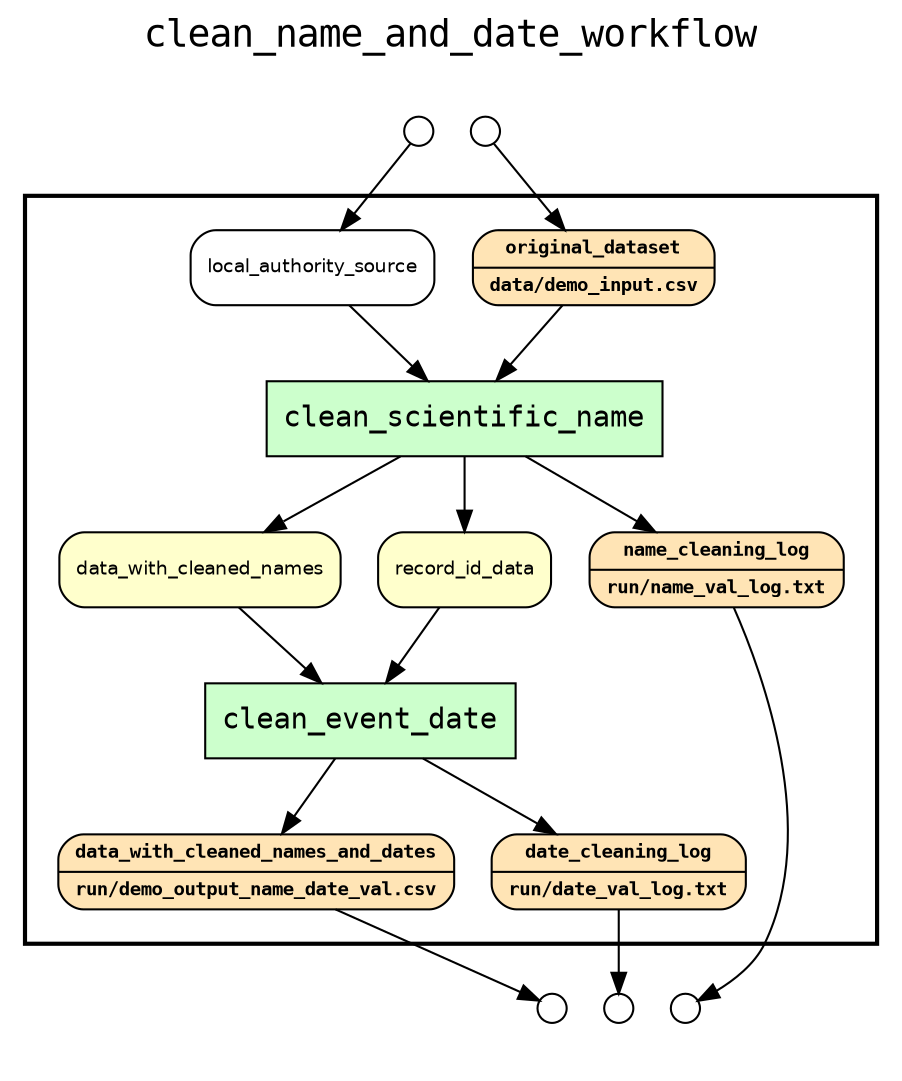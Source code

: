 
digraph yw_data_view {
rankdir=TB
fontname=Courier; fontsize=18; labelloc=t
label="clean_name_and_date_workflow"
subgraph cluster_workflow { label=""; color=black; penwidth=2
subgraph cluster_workflow_inner { label=""; color=white
node[shape=box style="filled" fillcolor="#CCFFCC" peripheries=1 fontname=Courier]
node[shape=box style="filled" fillcolor="#CCFFCC" peripheries=1 fontname=Courier]
clean_scientific_name
clean_event_date
node[shape=box style="rounded,filled" fillcolor="#FFE4B5" peripheries=1 fontname="Courier-Bold" fontsize=9]
original_dataset[shape=record rankdir=LR label="{<f0> original_dataset |<f1>data/demo_input.csv\l}"]
node[shape=box style="rounded,filled" fillcolor="#FFFFCC" peripheries=1 fontname=Helvetica]
data_with_cleaned_names
record_id_data
node[shape=box style="rounded,filled" fillcolor="#FFE4B5" peripheries=1 fontname="Courier-Bold" fontsize=9]
name_cleaning_log[shape=record rankdir=LR label="{<f0> name_cleaning_log |<f1>run/name_val_log.txt\l}"]
data_with_cleaned_names_and_dates[shape=record rankdir=LR label="{<f0> data_with_cleaned_names_and_dates |<f1>run/demo_output_name_date_val.csv\l}"]
date_cleaning_log[shape=record rankdir=LR label="{<f0> date_cleaning_log |<f1>run/date_val_log.txt\l}"]
node[shape=box style="rounded,filled" fillcolor="#FFFFFF" peripheries=1 fontname=Helvetica]
local_authority_source
}}
subgraph cluster_inflows { label=""; color=white; penwidth=2
subgraph cluster_inflows_inner { label=""; color=white
node[shape=circle fillcolor="#FFFFFF" peripheries=1 width=0.2]
original_dataset_inflow [label=""]
local_authority_source_inflow [label=""]
}}
subgraph cluster_outflows { label=""; color=white; penwidth=2
subgraph cluster_outflows_inner { label=""; color=white
node[shape=circle fillcolor="#FFFFFF" peripheries=1 width=0.2]
date_cleaning_log_outflow [label=""]
data_with_cleaned_names_and_dates_outflow [label=""]
name_cleaning_log_outflow [label=""]
}}
local_authority_source -> clean_scientific_name
original_dataset -> clean_scientific_name
data_with_cleaned_names -> clean_event_date
record_id_data -> clean_event_date
clean_scientific_name -> data_with_cleaned_names
clean_scientific_name -> name_cleaning_log
clean_scientific_name -> record_id_data
clean_event_date -> data_with_cleaned_names_and_dates
clean_event_date -> date_cleaning_log
original_dataset_inflow -> original_dataset
local_authority_source_inflow -> local_authority_source
date_cleaning_log -> date_cleaning_log_outflow
data_with_cleaned_names_and_dates -> data_with_cleaned_names_and_dates_outflow
name_cleaning_log -> name_cleaning_log_outflow
}

